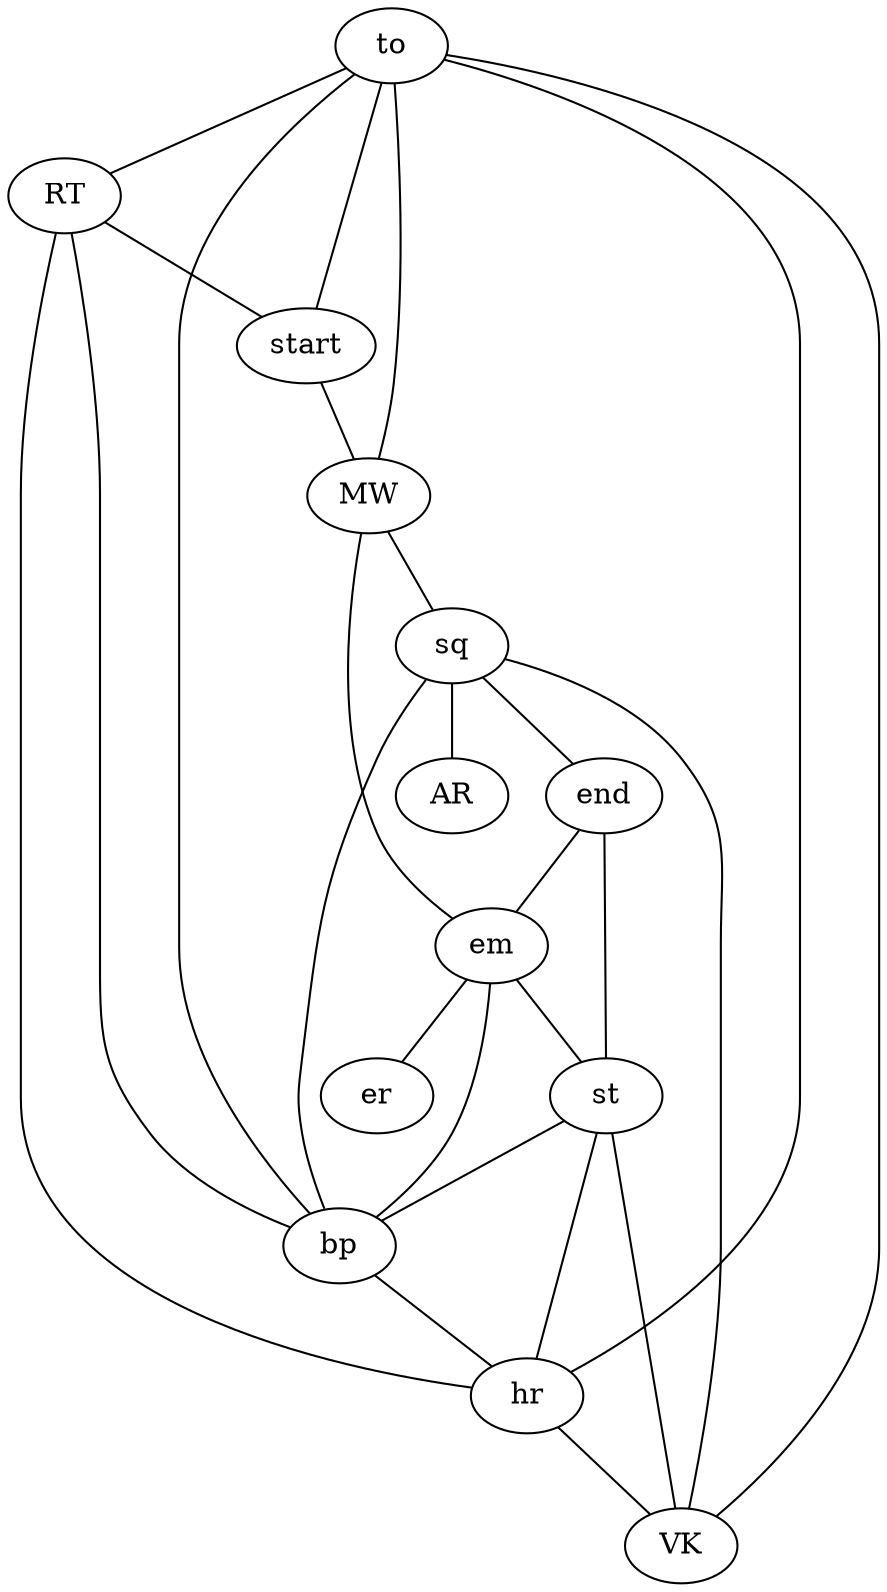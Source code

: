graph {
	to -- start
	sq -- AR
	to -- RT
	RT -- start
	em -- st
	em -- bp
	st -- end
	hr -- VK
	to -- MW
	bp -- hr
	end -- em
	hr -- st
	bp -- sq
	RT -- bp
	MW -- em
	VK -- sq
	start -- MW
	MW -- sq
	RT -- hr
	st -- bp
	to -- hr
	bp -- to
	sq -- end
	em -- er
	to -- VK
	st -- VK
}